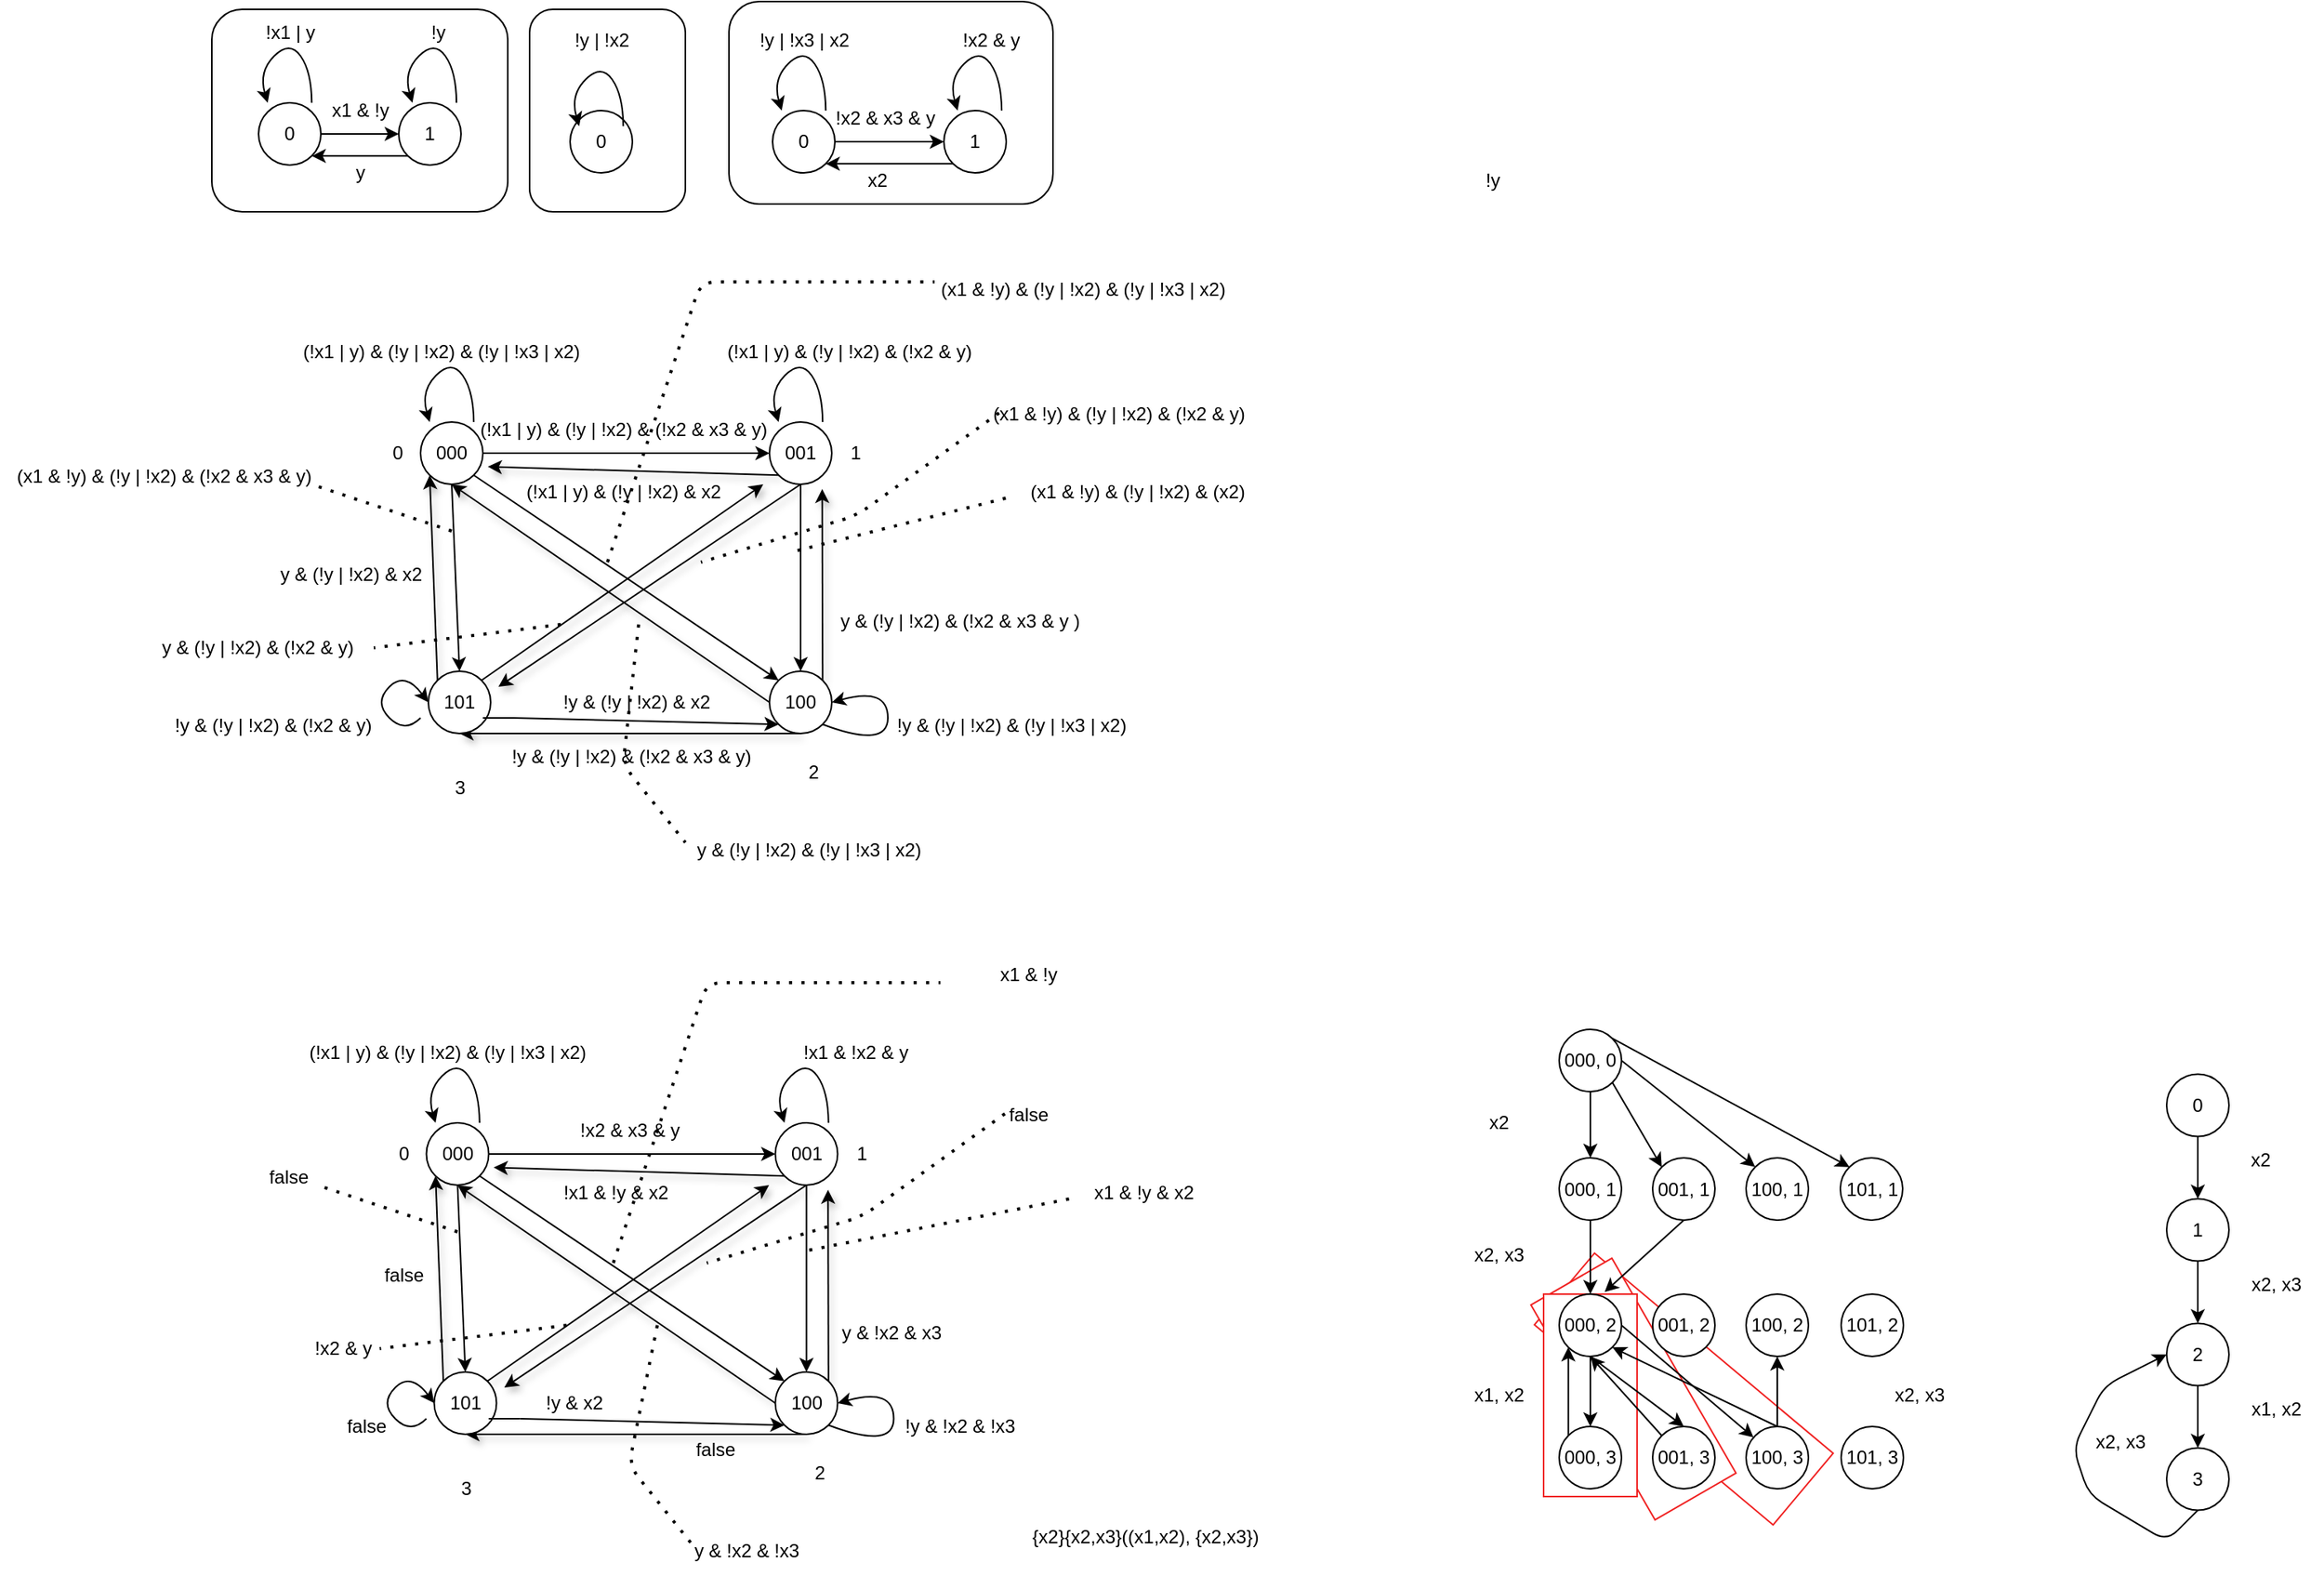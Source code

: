 <mxfile>
    <diagram id="3f5_-jADf0eMV4JessAh" name="Page-1">
        <mxGraphModel dx="1786" dy="692" grid="1" gridSize="10" guides="1" tooltips="1" connect="1" arrows="1" fold="1" page="1" pageScale="1" pageWidth="827" pageHeight="1169" math="0" shadow="0">
            <root>
                <mxCell id="0"/>
                <mxCell id="1" parent="0"/>
                <mxCell id="265" value="" style="rounded=0;whiteSpace=wrap;html=1;strokeColor=#F02222;rotation=-50;" vertex="1" parent="1">
                    <mxGeometry x="1059" y="820.95" width="60" height="200" as="geometry"/>
                </mxCell>
                <mxCell id="264" value="" style="rounded=0;whiteSpace=wrap;html=1;strokeColor=#F02222;rotation=-30;" vertex="1" parent="1">
                    <mxGeometry x="1026.67" y="841.29" width="60" height="159.33" as="geometry"/>
                </mxCell>
                <mxCell id="261" value="" style="rounded=0;whiteSpace=wrap;html=1;strokeColor=#F02222;" vertex="1" parent="1">
                    <mxGeometry x="999" y="860" width="60" height="130" as="geometry"/>
                </mxCell>
                <mxCell id="110" value="" style="rounded=1;whiteSpace=wrap;html=1;" parent="1" vertex="1">
                    <mxGeometry x="476" y="30" width="208" height="130" as="geometry"/>
                </mxCell>
                <mxCell id="109" value="" style="rounded=1;whiteSpace=wrap;html=1;" parent="1" vertex="1">
                    <mxGeometry x="348" y="35" width="100" height="130" as="geometry"/>
                </mxCell>
                <mxCell id="108" value="" style="rounded=1;whiteSpace=wrap;html=1;" parent="1" vertex="1">
                    <mxGeometry x="144" y="35" width="190" height="130" as="geometry"/>
                </mxCell>
                <mxCell id="2" value="0" style="ellipse;whiteSpace=wrap;html=1;aspect=fixed;" parent="1" vertex="1">
                    <mxGeometry x="174" y="95" width="40" height="40" as="geometry"/>
                </mxCell>
                <mxCell id="4" value="0" style="ellipse;whiteSpace=wrap;html=1;aspect=fixed;" parent="1" vertex="1">
                    <mxGeometry x="374" y="100" width="40" height="40" as="geometry"/>
                </mxCell>
                <mxCell id="7" value="!y | !x2" style="text;html=1;align=center;verticalAlign=middle;resizable=0;points=[];autosize=1;strokeColor=none;fillColor=none;" parent="1" vertex="1">
                    <mxGeometry x="364" y="40" width="60" height="30" as="geometry"/>
                </mxCell>
                <mxCell id="8" value="1" style="ellipse;whiteSpace=wrap;html=1;aspect=fixed;" parent="1" vertex="1">
                    <mxGeometry x="264" y="95" width="40" height="40" as="geometry"/>
                </mxCell>
                <mxCell id="10" value="" style="curved=1;endArrow=classic;html=1;entryX=0;entryY=0;entryDx=0;entryDy=0;exitX=1;exitY=0;exitDx=0;exitDy=0;" parent="1" edge="1">
                    <mxGeometry width="50" height="50" relative="1" as="geometry">
                        <mxPoint x="208.142" y="94.998" as="sourcePoint"/>
                        <mxPoint x="179.858" y="94.998" as="targetPoint"/>
                        <Array as="points">
                            <mxPoint x="208" y="75"/>
                            <mxPoint x="194" y="55"/>
                            <mxPoint x="174" y="75"/>
                        </Array>
                    </mxGeometry>
                </mxCell>
                <mxCell id="12" value="" style="endArrow=classic;html=1;exitX=1;exitY=0.5;exitDx=0;exitDy=0;entryX=0;entryY=0.5;entryDx=0;entryDy=0;" parent="1" source="2" target="8" edge="1">
                    <mxGeometry width="50" height="50" relative="1" as="geometry">
                        <mxPoint x="354" y="195" as="sourcePoint"/>
                        <mxPoint x="404" y="145" as="targetPoint"/>
                    </mxGeometry>
                </mxCell>
                <mxCell id="13" value="" style="endArrow=classic;html=1;exitX=0;exitY=1;exitDx=0;exitDy=0;entryX=1;entryY=1;entryDx=0;entryDy=0;" parent="1" source="8" target="2" edge="1">
                    <mxGeometry width="50" height="50" relative="1" as="geometry">
                        <mxPoint x="224" y="125" as="sourcePoint"/>
                        <mxPoint x="274" y="125" as="targetPoint"/>
                    </mxGeometry>
                </mxCell>
                <mxCell id="14" value="!x1 | y" style="text;html=1;align=center;verticalAlign=middle;resizable=0;points=[];autosize=1;strokeColor=none;fillColor=none;" parent="1" vertex="1">
                    <mxGeometry x="164" y="35" width="60" height="30" as="geometry"/>
                </mxCell>
                <mxCell id="15" value="!y" style="text;html=1;align=center;verticalAlign=middle;resizable=0;points=[];autosize=1;strokeColor=none;fillColor=none;" parent="1" vertex="1">
                    <mxGeometry x="274" y="35" width="30" height="30" as="geometry"/>
                </mxCell>
                <mxCell id="16" value="y" style="text;html=1;align=center;verticalAlign=middle;resizable=0;points=[];autosize=1;strokeColor=none;fillColor=none;" parent="1" vertex="1">
                    <mxGeometry x="224" y="125" width="30" height="30" as="geometry"/>
                </mxCell>
                <mxCell id="17" value="x1 &amp;amp; !y" style="text;html=1;align=center;verticalAlign=middle;resizable=0;points=[];autosize=1;strokeColor=none;fillColor=none;" parent="1" vertex="1">
                    <mxGeometry x="209" y="85" width="60" height="30" as="geometry"/>
                </mxCell>
                <mxCell id="29" value="0" style="ellipse;whiteSpace=wrap;html=1;aspect=fixed;" parent="1" vertex="1">
                    <mxGeometry x="504" y="100" width="40" height="40" as="geometry"/>
                </mxCell>
                <mxCell id="30" value="1" style="ellipse;whiteSpace=wrap;html=1;aspect=fixed;" parent="1" vertex="1">
                    <mxGeometry x="614" y="100" width="40" height="40" as="geometry"/>
                </mxCell>
                <mxCell id="33" value="" style="endArrow=classic;html=1;exitX=1;exitY=0.5;exitDx=0;exitDy=0;entryX=0;entryY=0.5;entryDx=0;entryDy=0;" parent="1" source="29" target="30" edge="1">
                    <mxGeometry width="50" height="50" relative="1" as="geometry">
                        <mxPoint x="704" y="200" as="sourcePoint"/>
                        <mxPoint x="754" y="150" as="targetPoint"/>
                    </mxGeometry>
                </mxCell>
                <mxCell id="34" value="" style="endArrow=classic;html=1;exitX=0;exitY=1;exitDx=0;exitDy=0;entryX=1;entryY=1;entryDx=0;entryDy=0;" parent="1" source="30" target="29" edge="1">
                    <mxGeometry width="50" height="50" relative="1" as="geometry">
                        <mxPoint x="574" y="130" as="sourcePoint"/>
                        <mxPoint x="624" y="130" as="targetPoint"/>
                    </mxGeometry>
                </mxCell>
                <mxCell id="35" value="!y | !x3 | x2" style="text;html=1;align=center;verticalAlign=middle;resizable=0;points=[];autosize=1;strokeColor=none;fillColor=none;" parent="1" vertex="1">
                    <mxGeometry x="484" y="40" width="80" height="30" as="geometry"/>
                </mxCell>
                <mxCell id="36" value="!x2 &amp;amp; y" style="text;html=1;align=center;verticalAlign=middle;resizable=0;points=[];autosize=1;strokeColor=none;fillColor=none;" parent="1" vertex="1">
                    <mxGeometry x="614" y="40" width="60" height="30" as="geometry"/>
                </mxCell>
                <mxCell id="37" value="x2" style="text;html=1;align=center;verticalAlign=middle;resizable=0;points=[];autosize=1;strokeColor=none;fillColor=none;" parent="1" vertex="1">
                    <mxGeometry x="551" y="130" width="40" height="30" as="geometry"/>
                </mxCell>
                <mxCell id="38" value="!x2 &amp;amp; x3 &amp;amp; y" style="text;html=1;align=center;verticalAlign=middle;resizable=0;points=[];autosize=1;strokeColor=none;fillColor=none;" parent="1" vertex="1">
                    <mxGeometry x="531" y="90" width="90" height="30" as="geometry"/>
                </mxCell>
                <mxCell id="57" style="edgeStyle=none;html=1;exitX=0.5;exitY=1;exitDx=0;exitDy=0;entryX=0.5;entryY=0;entryDx=0;entryDy=0;" parent="1" source="39" target="41" edge="1">
                    <mxGeometry relative="1" as="geometry"/>
                </mxCell>
                <mxCell id="58" style="edgeStyle=none;html=1;exitX=1;exitY=1;exitDx=0;exitDy=0;entryX=0;entryY=0;entryDx=0;entryDy=0;" parent="1" source="39" target="40" edge="1">
                    <mxGeometry relative="1" as="geometry"/>
                </mxCell>
                <mxCell id="39" value="000" style="ellipse;whiteSpace=wrap;html=1;aspect=fixed;" parent="1" vertex="1">
                    <mxGeometry x="278" y="300" width="40" height="40" as="geometry"/>
                </mxCell>
                <mxCell id="62" style="edgeStyle=none;html=1;exitX=0.5;exitY=1;exitDx=0;exitDy=0;entryX=0.5;entryY=1;entryDx=0;entryDy=0;shadow=1;" parent="1" source="40" target="41" edge="1">
                    <mxGeometry relative="1" as="geometry"/>
                </mxCell>
                <mxCell id="63" style="edgeStyle=none;html=1;exitX=1;exitY=0;exitDx=0;exitDy=0;entryX=0.846;entryY=1.074;entryDx=0;entryDy=0;entryPerimeter=0;shadow=1;" parent="1" source="40" target="42" edge="1">
                    <mxGeometry relative="1" as="geometry"/>
                </mxCell>
                <mxCell id="66" style="edgeStyle=none;html=1;exitX=0;exitY=0.5;exitDx=0;exitDy=0;entryX=0.5;entryY=1;entryDx=0;entryDy=0;shadow=1;" parent="1" source="40" target="39" edge="1">
                    <mxGeometry relative="1" as="geometry"/>
                </mxCell>
                <mxCell id="40" value="100" style="ellipse;whiteSpace=wrap;html=1;aspect=fixed;" parent="1" vertex="1">
                    <mxGeometry x="502" y="460" width="40" height="40" as="geometry"/>
                </mxCell>
                <mxCell id="60" style="edgeStyle=none;html=1;entryX=0;entryY=1;entryDx=0;entryDy=0;startArrow=none;" parent="1" target="40" edge="1">
                    <mxGeometry relative="1" as="geometry">
                        <mxPoint x="498" y="490" as="targetPoint"/>
                        <mxPoint x="338" y="490" as="sourcePoint"/>
                    </mxGeometry>
                </mxCell>
                <mxCell id="68" style="edgeStyle=none;html=1;exitX=0;exitY=0;exitDx=0;exitDy=0;entryX=0;entryY=1;entryDx=0;entryDy=0;shadow=1;" parent="1" source="41" target="39" edge="1">
                    <mxGeometry relative="1" as="geometry"/>
                </mxCell>
                <mxCell id="69" style="edgeStyle=none;html=1;exitX=1;exitY=0;exitDx=0;exitDy=0;shadow=1;" parent="1" source="41" edge="1">
                    <mxGeometry relative="1" as="geometry">
                        <mxPoint x="498" y="340" as="targetPoint"/>
                    </mxGeometry>
                </mxCell>
                <mxCell id="41" value="101" style="ellipse;whiteSpace=wrap;html=1;aspect=fixed;" parent="1" vertex="1">
                    <mxGeometry x="283" y="460" width="40" height="40" as="geometry"/>
                </mxCell>
                <mxCell id="59" style="edgeStyle=none;html=1;exitX=0.5;exitY=1;exitDx=0;exitDy=0;entryX=0.5;entryY=0;entryDx=0;entryDy=0;" parent="1" source="42" target="40" edge="1">
                    <mxGeometry relative="1" as="geometry"/>
                </mxCell>
                <mxCell id="65" style="edgeStyle=none;html=1;exitX=0;exitY=1;exitDx=0;exitDy=0;entryX=1.079;entryY=0.717;entryDx=0;entryDy=0;shadow=1;entryPerimeter=0;" parent="1" source="42" target="39" edge="1">
                    <mxGeometry relative="1" as="geometry"/>
                </mxCell>
                <mxCell id="70" style="edgeStyle=none;html=1;exitX=0.5;exitY=1;exitDx=0;exitDy=0;shadow=1;" parent="1" source="42" edge="1">
                    <mxGeometry relative="1" as="geometry">
                        <mxPoint x="328" y="470" as="targetPoint"/>
                    </mxGeometry>
                </mxCell>
                <mxCell id="42" value="001" style="ellipse;whiteSpace=wrap;html=1;aspect=fixed;" parent="1" vertex="1">
                    <mxGeometry x="502" y="300" width="40" height="40" as="geometry"/>
                </mxCell>
                <mxCell id="43" value="" style="endArrow=classic;html=1;entryX=0;entryY=0.5;entryDx=0;entryDy=0;" parent="1" target="42" edge="1">
                    <mxGeometry width="50" height="50" relative="1" as="geometry">
                        <mxPoint x="318" y="320" as="sourcePoint"/>
                        <mxPoint x="368" y="270" as="targetPoint"/>
                    </mxGeometry>
                </mxCell>
                <mxCell id="45" value="(!x1 | y) &amp;amp; (!y | !x2) &amp;amp; (!y | !x3 | x2)" style="text;html=1;align=center;verticalAlign=middle;resizable=0;points=[];autosize=1;strokeColor=none;fillColor=none;" parent="1" vertex="1">
                    <mxGeometry x="191" y="240" width="200" height="30" as="geometry"/>
                </mxCell>
                <mxCell id="48" value="" style="curved=1;endArrow=classic;html=1;entryX=1;entryY=0.5;entryDx=0;entryDy=0;exitX=1;exitY=1;exitDx=0;exitDy=0;" parent="1" source="40" target="40" edge="1">
                    <mxGeometry width="50" height="50" relative="1" as="geometry">
                        <mxPoint x="572.142" y="475.858" as="sourcePoint"/>
                        <mxPoint x="543.858" y="475.858" as="targetPoint"/>
                        <Array as="points">
                            <mxPoint x="578" y="510"/>
                            <mxPoint x="578" y="470"/>
                        </Array>
                    </mxGeometry>
                </mxCell>
                <mxCell id="49" value="(!x1 | y) &amp;amp; (!y | !x2) &amp;amp; (!x2 &amp;amp; x3 &amp;amp; y)" style="text;html=1;align=center;verticalAlign=middle;resizable=0;points=[];autosize=1;strokeColor=none;fillColor=none;" parent="1" vertex="1">
                    <mxGeometry x="303" y="290" width="210" height="30" as="geometry"/>
                </mxCell>
                <mxCell id="50" value="" style="curved=1;endArrow=classic;html=1;entryX=0;entryY=0;entryDx=0;entryDy=0;exitX=1;exitY=0;exitDx=0;exitDy=0;" parent="1" edge="1">
                    <mxGeometry width="50" height="50" relative="1" as="geometry">
                        <mxPoint x="301.072" y="94.998" as="sourcePoint"/>
                        <mxPoint x="272.788" y="94.998" as="targetPoint"/>
                        <Array as="points">
                            <mxPoint x="300.93" y="75"/>
                            <mxPoint x="286.93" y="55"/>
                            <mxPoint x="266.93" y="75"/>
                        </Array>
                    </mxGeometry>
                </mxCell>
                <mxCell id="51" value="" style="curved=1;endArrow=classic;html=1;entryX=0;entryY=0;entryDx=0;entryDy=0;exitX=1;exitY=0;exitDx=0;exitDy=0;" parent="1" edge="1">
                    <mxGeometry width="50" height="50" relative="1" as="geometry">
                        <mxPoint x="538.142" y="99.998" as="sourcePoint"/>
                        <mxPoint x="509.858" y="99.998" as="targetPoint"/>
                        <Array as="points">
                            <mxPoint x="538" y="80"/>
                            <mxPoint x="524" y="60"/>
                            <mxPoint x="504" y="80"/>
                        </Array>
                    </mxGeometry>
                </mxCell>
                <mxCell id="52" value="" style="curved=1;endArrow=classic;html=1;entryX=0;entryY=0;entryDx=0;entryDy=0;exitX=1;exitY=0;exitDx=0;exitDy=0;" parent="1" edge="1">
                    <mxGeometry width="50" height="50" relative="1" as="geometry">
                        <mxPoint x="651.072" y="99.998" as="sourcePoint"/>
                        <mxPoint x="622.788" y="99.998" as="targetPoint"/>
                        <Array as="points">
                            <mxPoint x="650.93" y="80"/>
                            <mxPoint x="636.93" y="60"/>
                            <mxPoint x="616.93" y="80"/>
                        </Array>
                    </mxGeometry>
                </mxCell>
                <mxCell id="53" value="" style="curved=1;endArrow=classic;html=1;entryX=0;entryY=0;entryDx=0;entryDy=0;exitX=1;exitY=0;exitDx=0;exitDy=0;" parent="1" edge="1">
                    <mxGeometry width="50" height="50" relative="1" as="geometry">
                        <mxPoint x="408.142" y="109.998" as="sourcePoint"/>
                        <mxPoint x="379.858" y="109.998" as="targetPoint"/>
                        <Array as="points">
                            <mxPoint x="408" y="90"/>
                            <mxPoint x="394" y="70"/>
                            <mxPoint x="374" y="90"/>
                        </Array>
                    </mxGeometry>
                </mxCell>
                <mxCell id="54" value="" style="curved=1;endArrow=classic;html=1;entryX=0;entryY=0;entryDx=0;entryDy=0;exitX=1;exitY=0;exitDx=0;exitDy=0;" parent="1" edge="1">
                    <mxGeometry width="50" height="50" relative="1" as="geometry">
                        <mxPoint x="312.142" y="299.998" as="sourcePoint"/>
                        <mxPoint x="283.858" y="299.998" as="targetPoint"/>
                        <Array as="points">
                            <mxPoint x="312" y="280"/>
                            <mxPoint x="298" y="260"/>
                            <mxPoint x="278" y="280"/>
                        </Array>
                    </mxGeometry>
                </mxCell>
                <mxCell id="55" value="" style="curved=1;endArrow=classic;html=1;entryX=0;entryY=0;entryDx=0;entryDy=0;exitX=1;exitY=0;exitDx=0;exitDy=0;" parent="1" edge="1">
                    <mxGeometry width="50" height="50" relative="1" as="geometry">
                        <mxPoint x="536.142" y="299.998" as="sourcePoint"/>
                        <mxPoint x="507.858" y="299.998" as="targetPoint"/>
                        <Array as="points">
                            <mxPoint x="536" y="280"/>
                            <mxPoint x="522" y="260"/>
                            <mxPoint x="502" y="280"/>
                        </Array>
                    </mxGeometry>
                </mxCell>
                <mxCell id="56" value="" style="curved=1;endArrow=classic;html=1;entryX=0;entryY=0.5;entryDx=0;entryDy=0;" parent="1" target="41" edge="1">
                    <mxGeometry width="50" height="50" relative="1" as="geometry">
                        <mxPoint x="278" y="490" as="sourcePoint"/>
                        <mxPoint x="232" y="470" as="targetPoint"/>
                        <Array as="points">
                            <mxPoint x="268" y="500"/>
                            <mxPoint x="248" y="480"/>
                            <mxPoint x="268" y="460"/>
                        </Array>
                    </mxGeometry>
                </mxCell>
                <mxCell id="242" style="edgeStyle=none;html=1;exitX=0.5;exitY=1;exitDx=0;exitDy=0;entryX=0.5;entryY=0;entryDx=0;entryDy=0;" edge="1" parent="1" source="82" target="241">
                    <mxGeometry relative="1" as="geometry"/>
                </mxCell>
                <mxCell id="82" value="000, 1" style="ellipse;whiteSpace=wrap;html=1;aspect=fixed;" parent="1" vertex="1">
                    <mxGeometry x="1009" y="772.5" width="40" height="40" as="geometry"/>
                </mxCell>
                <mxCell id="89" value="!y" style="text;html=1;align=center;verticalAlign=middle;resizable=0;points=[];autosize=1;strokeColor=none;fillColor=none;" parent="1" vertex="1">
                    <mxGeometry x="951" y="130" width="30" height="30" as="geometry"/>
                </mxCell>
                <mxCell id="95" value="x2" style="text;html=1;align=center;verticalAlign=middle;resizable=0;points=[];autosize=1;strokeColor=none;fillColor=none;" parent="1" vertex="1">
                    <mxGeometry x="950" y="735" width="40" height="30" as="geometry"/>
                </mxCell>
                <mxCell id="96" value="x2, x3" style="text;html=1;align=center;verticalAlign=middle;resizable=0;points=[];autosize=1;strokeColor=none;fillColor=none;" parent="1" vertex="1">
                    <mxGeometry x="940" y="820" width="60" height="30" as="geometry"/>
                </mxCell>
                <mxCell id="97" value="0" style="text;html=1;align=center;verticalAlign=middle;resizable=0;points=[];autosize=1;strokeColor=none;fillColor=none;" parent="1" vertex="1">
                    <mxGeometry x="248" y="305" width="30" height="30" as="geometry"/>
                </mxCell>
                <mxCell id="274" style="edgeStyle=none;html=1;exitX=0.5;exitY=1;exitDx=0;exitDy=0;entryX=0.5;entryY=0;entryDx=0;entryDy=0;" edge="1" parent="1" source="270" target="271">
                    <mxGeometry relative="1" as="geometry"/>
                </mxCell>
                <mxCell id="270" value="0" style="ellipse;whiteSpace=wrap;html=1;aspect=fixed;" vertex="1" parent="1">
                    <mxGeometry x="1399" y="718.75" width="40" height="40" as="geometry"/>
                </mxCell>
                <mxCell id="98" value="1" style="text;html=1;align=center;verticalAlign=middle;resizable=0;points=[];autosize=1;strokeColor=none;fillColor=none;" parent="1" vertex="1">
                    <mxGeometry x="542" y="305" width="30" height="30" as="geometry"/>
                </mxCell>
                <mxCell id="275" style="edgeStyle=none;html=1;exitX=0.5;exitY=1;exitDx=0;exitDy=0;entryX=0.5;entryY=0;entryDx=0;entryDy=0;" edge="1" parent="1" source="271" target="272">
                    <mxGeometry relative="1" as="geometry"/>
                </mxCell>
                <mxCell id="271" value="1" style="ellipse;whiteSpace=wrap;html=1;aspect=fixed;" vertex="1" parent="1">
                    <mxGeometry x="1399" y="798.75" width="40" height="40" as="geometry"/>
                </mxCell>
                <mxCell id="99" value="2" style="text;html=1;align=center;verticalAlign=middle;resizable=0;points=[];autosize=1;strokeColor=none;fillColor=none;" parent="1" vertex="1">
                    <mxGeometry x="515" y="510" width="30" height="30" as="geometry"/>
                </mxCell>
                <mxCell id="276" style="edgeStyle=none;html=1;exitX=0.5;exitY=1;exitDx=0;exitDy=0;entryX=0.5;entryY=0;entryDx=0;entryDy=0;" edge="1" parent="1" source="272" target="273">
                    <mxGeometry relative="1" as="geometry"/>
                </mxCell>
                <mxCell id="272" value="2" style="ellipse;whiteSpace=wrap;html=1;aspect=fixed;" vertex="1" parent="1">
                    <mxGeometry x="1399" y="878.75" width="40" height="40" as="geometry"/>
                </mxCell>
                <mxCell id="100" value="3" style="text;html=1;align=center;verticalAlign=middle;resizable=0;points=[];autosize=1;strokeColor=none;fillColor=none;" parent="1" vertex="1">
                    <mxGeometry x="288" y="520" width="30" height="30" as="geometry"/>
                </mxCell>
                <mxCell id="277" style="edgeStyle=none;html=1;exitX=0.5;exitY=1;exitDx=0;exitDy=0;entryX=0;entryY=0.5;entryDx=0;entryDy=0;" edge="1" parent="1" source="273" target="272">
                    <mxGeometry relative="1" as="geometry">
                        <Array as="points">
                            <mxPoint x="1399" y="1018.75"/>
                            <mxPoint x="1349" y="988.75"/>
                            <mxPoint x="1339" y="958.75"/>
                            <mxPoint x="1359" y="918.75"/>
                        </Array>
                    </mxGeometry>
                </mxCell>
                <mxCell id="273" value="3" style="ellipse;whiteSpace=wrap;html=1;aspect=fixed;" vertex="1" parent="1">
                    <mxGeometry x="1399" y="958.75" width="40" height="40" as="geometry"/>
                </mxCell>
                <mxCell id="278" value="x2" style="text;html=1;align=center;verticalAlign=middle;resizable=0;points=[];autosize=1;strokeColor=none;fillColor=none;" vertex="1" parent="1">
                    <mxGeometry x="1439" y="758.75" width="40" height="30" as="geometry"/>
                </mxCell>
                <mxCell id="112" value="(x1 &amp;amp; !y) &amp;amp; (!y | !x2) &amp;amp; (!y | !x3 | x2)" style="text;html=1;align=center;verticalAlign=middle;resizable=0;points=[];autosize=1;strokeColor=none;fillColor=none;" parent="1" vertex="1">
                    <mxGeometry x="598" y="200" width="210" height="30" as="geometry"/>
                </mxCell>
                <mxCell id="279" value="x2, x3" style="text;html=1;align=center;verticalAlign=middle;resizable=0;points=[];autosize=1;strokeColor=none;fillColor=none;" vertex="1" parent="1">
                    <mxGeometry x="1439" y="838.75" width="60" height="30" as="geometry"/>
                </mxCell>
                <mxCell id="115" value="" style="endArrow=none;dashed=1;html=1;dashPattern=1 3;strokeWidth=2;" parent="1" edge="1">
                    <mxGeometry width="50" height="50" relative="1" as="geometry">
                        <mxPoint x="398" y="390" as="sourcePoint"/>
                        <mxPoint x="608" y="210" as="targetPoint"/>
                        <Array as="points">
                            <mxPoint x="458" y="210"/>
                            <mxPoint x="548" y="210"/>
                        </Array>
                    </mxGeometry>
                </mxCell>
                <mxCell id="280" value="x1, x2" style="text;html=1;align=center;verticalAlign=middle;resizable=0;points=[];autosize=1;strokeColor=none;fillColor=none;" vertex="1" parent="1">
                    <mxGeometry x="1439" y="918.75" width="60" height="30" as="geometry"/>
                </mxCell>
                <mxCell id="117" value="(x1 &amp;amp; !y) &amp;amp; (!y | !x2) &amp;amp; (!x2 &amp;amp; x3 &amp;amp; y)" style="text;html=1;align=center;verticalAlign=middle;resizable=0;points=[];autosize=1;strokeColor=none;fillColor=none;" parent="1" vertex="1">
                    <mxGeometry x="8" y="320" width="210" height="30" as="geometry"/>
                </mxCell>
                <mxCell id="281" value="x2, x3" style="text;html=1;align=center;verticalAlign=middle;resizable=0;points=[];autosize=1;strokeColor=none;fillColor=none;" vertex="1" parent="1">
                    <mxGeometry x="1339" y="940" width="60" height="30" as="geometry"/>
                </mxCell>
                <mxCell id="118" value="" style="endArrow=none;dashed=1;html=1;dashPattern=1 3;strokeWidth=2;" parent="1" edge="1">
                    <mxGeometry width="50" height="50" relative="1" as="geometry">
                        <mxPoint x="298" y="370" as="sourcePoint"/>
                        <mxPoint x="208" y="340" as="targetPoint"/>
                    </mxGeometry>
                </mxCell>
                <mxCell id="121" value="(!x1 | y) &amp;amp; (!y | !x2) &amp;amp; (!x2 &amp;amp; y)" style="text;html=1;align=center;verticalAlign=middle;resizable=0;points=[];autosize=1;strokeColor=none;fillColor=none;" parent="1" vertex="1">
                    <mxGeometry x="463" y="240" width="180" height="30" as="geometry"/>
                </mxCell>
                <mxCell id="122" value="(!x1 | y) &amp;amp; (!y | !x2) &amp;amp; x2" style="text;html=1;align=center;verticalAlign=middle;resizable=0;points=[];autosize=1;strokeColor=none;fillColor=none;" parent="1" vertex="1">
                    <mxGeometry x="333" y="330" width="150" height="30" as="geometry"/>
                </mxCell>
                <mxCell id="123" value="(x1 &amp;amp; !y) &amp;amp; (!y | !x2) &amp;amp; (x2)" style="text;html=1;align=center;verticalAlign=middle;resizable=0;points=[];autosize=1;strokeColor=none;fillColor=none;" parent="1" vertex="1">
                    <mxGeometry x="658" y="330" width="160" height="30" as="geometry"/>
                </mxCell>
                <mxCell id="124" value="" style="endArrow=none;dashed=1;html=1;dashPattern=1 3;strokeWidth=2;exitX=-0.027;exitY=0.63;exitDx=0;exitDy=0;exitPerimeter=0;" parent="1" source="123" edge="1">
                    <mxGeometry width="50" height="50" relative="1" as="geometry">
                        <mxPoint x="610" y="412.5" as="sourcePoint"/>
                        <mxPoint x="520" y="382.5" as="targetPoint"/>
                    </mxGeometry>
                </mxCell>
                <mxCell id="125" value="(x1 &amp;amp; !y) &amp;amp; (!y | !x2) &amp;amp; (!x2 &amp;amp; y)" style="text;html=1;align=center;verticalAlign=middle;resizable=0;points=[];autosize=1;strokeColor=none;fillColor=none;" parent="1" vertex="1">
                    <mxGeometry x="630.5" y="280" width="190" height="30" as="geometry"/>
                </mxCell>
                <mxCell id="126" value="" style="endArrow=none;dashed=1;html=1;dashPattern=1 3;strokeWidth=2;exitX=-0.019;exitY=0.639;exitDx=0;exitDy=0;exitPerimeter=0;" parent="1" edge="1">
                    <mxGeometry width="50" height="50" relative="1" as="geometry">
                        <mxPoint x="649.39" y="294.17" as="sourcePoint"/>
                        <mxPoint x="458" y="390" as="targetPoint"/>
                        <Array as="points">
                            <mxPoint x="558" y="360"/>
                        </Array>
                    </mxGeometry>
                </mxCell>
                <mxCell id="127" value="!y &amp;amp; (!y | !x2) &amp;amp; (!y | !x3 | x2)" style="text;html=1;align=center;verticalAlign=middle;resizable=0;points=[];autosize=1;strokeColor=none;fillColor=none;" parent="1" vertex="1">
                    <mxGeometry x="572" y="480" width="170" height="30" as="geometry"/>
                </mxCell>
                <mxCell id="128" value="y &amp;amp; (!y | !x2) &amp;amp; (!x2 &amp;amp; x3 &amp;amp; y )" style="text;html=1;align=center;verticalAlign=middle;resizable=0;points=[];autosize=1;strokeColor=none;fillColor=none;" parent="1" vertex="1">
                    <mxGeometry x="534" y="412.5" width="180" height="30" as="geometry"/>
                </mxCell>
                <mxCell id="129" value="!y &amp;amp; (!y | !x2) &amp;amp; (!x2 &amp;amp; x3 &amp;amp; y)" style="text;html=1;align=center;verticalAlign=middle;resizable=0;points=[];autosize=1;strokeColor=none;fillColor=none;" parent="1" vertex="1">
                    <mxGeometry x="323" y="500" width="180" height="30" as="geometry"/>
                </mxCell>
                <mxCell id="130" value="y &amp;amp; (!y | !x2) &amp;amp; (!y | !x3 | x2)" style="text;html=1;align=center;verticalAlign=middle;resizable=0;points=[];autosize=1;strokeColor=none;fillColor=none;" parent="1" vertex="1">
                    <mxGeometry x="442" y="560" width="170" height="30" as="geometry"/>
                </mxCell>
                <mxCell id="131" value="" style="endArrow=none;dashed=1;html=1;dashPattern=1 3;strokeWidth=2;" parent="1" edge="1">
                    <mxGeometry width="50" height="50" relative="1" as="geometry">
                        <mxPoint x="418" y="430" as="sourcePoint"/>
                        <mxPoint x="448" y="570" as="targetPoint"/>
                        <Array as="points">
                            <mxPoint x="408" y="520"/>
                        </Array>
                    </mxGeometry>
                </mxCell>
                <mxCell id="132" value="!y &amp;amp; (!y | !x2) &amp;amp; (!x2 &amp;amp; y)" style="text;html=1;align=center;verticalAlign=middle;resizable=0;points=[];autosize=1;strokeColor=none;fillColor=none;" parent="1" vertex="1">
                    <mxGeometry x="108" y="480" width="150" height="30" as="geometry"/>
                </mxCell>
                <mxCell id="133" value="y &amp;amp; (!y | !x2) &amp;amp; x2" style="text;html=1;align=center;verticalAlign=middle;resizable=0;points=[];autosize=1;strokeColor=none;fillColor=none;" parent="1" vertex="1">
                    <mxGeometry x="178" y="382.5" width="110" height="30" as="geometry"/>
                </mxCell>
                <mxCell id="135" value="" style="edgeStyle=none;html=1;entryX=0;entryY=1;entryDx=0;entryDy=0;endArrow=none;" parent="1" edge="1">
                    <mxGeometry relative="1" as="geometry">
                        <mxPoint x="338" y="490" as="targetPoint"/>
                        <mxPoint x="318" y="490" as="sourcePoint"/>
                    </mxGeometry>
                </mxCell>
                <mxCell id="136" value="!y &amp;amp; (!y | !x2) &amp;amp; x2&amp;nbsp;" style="text;html=1;align=center;verticalAlign=middle;resizable=0;points=[];autosize=1;strokeColor=none;fillColor=none;" parent="1" vertex="1">
                    <mxGeometry x="358" y="465" width="120" height="30" as="geometry"/>
                </mxCell>
                <mxCell id="138" value="y &amp;amp; (!y | !x2) &amp;amp; (!x2 &amp;amp; y)" style="text;html=1;align=center;verticalAlign=middle;resizable=0;points=[];autosize=1;strokeColor=none;fillColor=none;" parent="1" vertex="1">
                    <mxGeometry x="98" y="430" width="150" height="30" as="geometry"/>
                </mxCell>
                <mxCell id="139" value="" style="endArrow=none;dashed=1;html=1;dashPattern=1 3;strokeWidth=2;" parent="1" edge="1">
                    <mxGeometry width="50" height="50" relative="1" as="geometry">
                        <mxPoint x="368" y="430" as="sourcePoint"/>
                        <mxPoint x="248" y="445" as="targetPoint"/>
                    </mxGeometry>
                </mxCell>
                <mxCell id="187" style="edgeStyle=none;html=1;exitX=0.5;exitY=1;exitDx=0;exitDy=0;entryX=0.5;entryY=0;entryDx=0;entryDy=0;" parent="1" source="189" target="197" edge="1">
                    <mxGeometry relative="1" as="geometry"/>
                </mxCell>
                <mxCell id="188" style="edgeStyle=none;html=1;exitX=1;exitY=1;exitDx=0;exitDy=0;entryX=0;entryY=0;entryDx=0;entryDy=0;" parent="1" source="189" target="193" edge="1">
                    <mxGeometry relative="1" as="geometry"/>
                </mxCell>
                <mxCell id="189" value="000" style="ellipse;whiteSpace=wrap;html=1;aspect=fixed;" parent="1" vertex="1">
                    <mxGeometry x="281.75" y="750" width="40" height="40" as="geometry"/>
                </mxCell>
                <mxCell id="190" style="edgeStyle=none;html=1;exitX=0.5;exitY=1;exitDx=0;exitDy=0;entryX=0.5;entryY=1;entryDx=0;entryDy=0;shadow=1;" parent="1" source="193" target="197" edge="1">
                    <mxGeometry relative="1" as="geometry"/>
                </mxCell>
                <mxCell id="191" style="edgeStyle=none;html=1;exitX=1;exitY=0;exitDx=0;exitDy=0;entryX=0.846;entryY=1.074;entryDx=0;entryDy=0;entryPerimeter=0;shadow=1;" parent="1" source="193" target="201" edge="1">
                    <mxGeometry relative="1" as="geometry"/>
                </mxCell>
                <mxCell id="192" style="edgeStyle=none;html=1;exitX=0;exitY=0.5;exitDx=0;exitDy=0;entryX=0.5;entryY=1;entryDx=0;entryDy=0;shadow=1;" parent="1" source="193" target="189" edge="1">
                    <mxGeometry relative="1" as="geometry"/>
                </mxCell>
                <mxCell id="193" value="100" style="ellipse;whiteSpace=wrap;html=1;aspect=fixed;" parent="1" vertex="1">
                    <mxGeometry x="505.75" y="910" width="40" height="40" as="geometry"/>
                </mxCell>
                <mxCell id="194" style="edgeStyle=none;html=1;entryX=0;entryY=1;entryDx=0;entryDy=0;startArrow=none;" parent="1" target="193" edge="1">
                    <mxGeometry relative="1" as="geometry">
                        <mxPoint x="501.75" y="940" as="targetPoint"/>
                        <mxPoint x="341.75" y="940" as="sourcePoint"/>
                    </mxGeometry>
                </mxCell>
                <mxCell id="195" style="edgeStyle=none;html=1;exitX=0;exitY=0;exitDx=0;exitDy=0;entryX=0;entryY=1;entryDx=0;entryDy=0;shadow=1;" parent="1" source="197" target="189" edge="1">
                    <mxGeometry relative="1" as="geometry"/>
                </mxCell>
                <mxCell id="196" style="edgeStyle=none;html=1;exitX=1;exitY=0;exitDx=0;exitDy=0;shadow=1;" parent="1" source="197" edge="1">
                    <mxGeometry relative="1" as="geometry">
                        <mxPoint x="501.75" y="790" as="targetPoint"/>
                    </mxGeometry>
                </mxCell>
                <mxCell id="197" value="101" style="ellipse;whiteSpace=wrap;html=1;aspect=fixed;" parent="1" vertex="1">
                    <mxGeometry x="286.75" y="910" width="40" height="40" as="geometry"/>
                </mxCell>
                <mxCell id="198" style="edgeStyle=none;html=1;exitX=0.5;exitY=1;exitDx=0;exitDy=0;entryX=0.5;entryY=0;entryDx=0;entryDy=0;" parent="1" source="201" target="193" edge="1">
                    <mxGeometry relative="1" as="geometry"/>
                </mxCell>
                <mxCell id="199" style="edgeStyle=none;html=1;exitX=0;exitY=1;exitDx=0;exitDy=0;entryX=1.079;entryY=0.717;entryDx=0;entryDy=0;shadow=1;entryPerimeter=0;" parent="1" source="201" target="189" edge="1">
                    <mxGeometry relative="1" as="geometry"/>
                </mxCell>
                <mxCell id="200" style="edgeStyle=none;html=1;exitX=0.5;exitY=1;exitDx=0;exitDy=0;shadow=1;" parent="1" source="201" edge="1">
                    <mxGeometry relative="1" as="geometry">
                        <mxPoint x="331.75" y="920" as="targetPoint"/>
                    </mxGeometry>
                </mxCell>
                <mxCell id="201" value="001" style="ellipse;whiteSpace=wrap;html=1;aspect=fixed;" parent="1" vertex="1">
                    <mxGeometry x="505.75" y="750" width="40" height="40" as="geometry"/>
                </mxCell>
                <mxCell id="202" value="" style="endArrow=classic;html=1;entryX=0;entryY=0.5;entryDx=0;entryDy=0;" parent="1" target="201" edge="1">
                    <mxGeometry width="50" height="50" relative="1" as="geometry">
                        <mxPoint x="321.75" y="770" as="sourcePoint"/>
                        <mxPoint x="371.75" y="720" as="targetPoint"/>
                    </mxGeometry>
                </mxCell>
                <mxCell id="203" value="(!x1 | y) &amp;amp; (!y | !x2) &amp;amp; (!y | !x3 | x2)" style="text;html=1;align=center;verticalAlign=middle;resizable=0;points=[];autosize=1;strokeColor=none;fillColor=none;" parent="1" vertex="1">
                    <mxGeometry x="194.75" y="690" width="200" height="30" as="geometry"/>
                </mxCell>
                <mxCell id="204" value="" style="curved=1;endArrow=classic;html=1;entryX=1;entryY=0.5;entryDx=0;entryDy=0;exitX=1;exitY=1;exitDx=0;exitDy=0;" parent="1" source="193" target="193" edge="1">
                    <mxGeometry width="50" height="50" relative="1" as="geometry">
                        <mxPoint x="575.892" y="925.858" as="sourcePoint"/>
                        <mxPoint x="547.608" y="925.858" as="targetPoint"/>
                        <Array as="points">
                            <mxPoint x="581.75" y="960"/>
                            <mxPoint x="581.75" y="920"/>
                        </Array>
                    </mxGeometry>
                </mxCell>
                <mxCell id="205" value="!x2 &amp;amp; x3 &amp;amp; y" style="text;html=1;align=center;verticalAlign=middle;resizable=0;points=[];autosize=1;strokeColor=none;fillColor=none;" parent="1" vertex="1">
                    <mxGeometry x="366.75" y="740" width="90" height="30" as="geometry"/>
                </mxCell>
                <mxCell id="206" value="" style="curved=1;endArrow=classic;html=1;entryX=0;entryY=0;entryDx=0;entryDy=0;exitX=1;exitY=0;exitDx=0;exitDy=0;" parent="1" edge="1">
                    <mxGeometry width="50" height="50" relative="1" as="geometry">
                        <mxPoint x="315.892" y="749.998" as="sourcePoint"/>
                        <mxPoint x="287.608" y="749.998" as="targetPoint"/>
                        <Array as="points">
                            <mxPoint x="315.75" y="730"/>
                            <mxPoint x="301.75" y="710"/>
                            <mxPoint x="281.75" y="730"/>
                        </Array>
                    </mxGeometry>
                </mxCell>
                <mxCell id="207" value="" style="curved=1;endArrow=classic;html=1;entryX=0;entryY=0;entryDx=0;entryDy=0;exitX=1;exitY=0;exitDx=0;exitDy=0;" parent="1" edge="1">
                    <mxGeometry width="50" height="50" relative="1" as="geometry">
                        <mxPoint x="539.892" y="749.998" as="sourcePoint"/>
                        <mxPoint x="511.608" y="749.998" as="targetPoint"/>
                        <Array as="points">
                            <mxPoint x="539.75" y="730"/>
                            <mxPoint x="525.75" y="710"/>
                            <mxPoint x="505.75" y="730"/>
                        </Array>
                    </mxGeometry>
                </mxCell>
                <mxCell id="208" value="" style="curved=1;endArrow=classic;html=1;entryX=0;entryY=0.5;entryDx=0;entryDy=0;" parent="1" target="197" edge="1">
                    <mxGeometry width="50" height="50" relative="1" as="geometry">
                        <mxPoint x="281.75" y="940" as="sourcePoint"/>
                        <mxPoint x="235.75" y="920" as="targetPoint"/>
                        <Array as="points">
                            <mxPoint x="271.75" y="950"/>
                            <mxPoint x="251.75" y="930"/>
                            <mxPoint x="271.75" y="910"/>
                        </Array>
                    </mxGeometry>
                </mxCell>
                <mxCell id="209" value="0" style="text;html=1;align=center;verticalAlign=middle;resizable=0;points=[];autosize=1;strokeColor=none;fillColor=none;" parent="1" vertex="1">
                    <mxGeometry x="251.75" y="755" width="30" height="30" as="geometry"/>
                </mxCell>
                <mxCell id="210" value="1" style="text;html=1;align=center;verticalAlign=middle;resizable=0;points=[];autosize=1;strokeColor=none;fillColor=none;" parent="1" vertex="1">
                    <mxGeometry x="545.75" y="755" width="30" height="30" as="geometry"/>
                </mxCell>
                <mxCell id="211" value="2" style="text;html=1;align=center;verticalAlign=middle;resizable=0;points=[];autosize=1;strokeColor=none;fillColor=none;" parent="1" vertex="1">
                    <mxGeometry x="518.75" y="960" width="30" height="30" as="geometry"/>
                </mxCell>
                <mxCell id="212" value="3" style="text;html=1;align=center;verticalAlign=middle;resizable=0;points=[];autosize=1;strokeColor=none;fillColor=none;" parent="1" vertex="1">
                    <mxGeometry x="291.75" y="970" width="30" height="30" as="geometry"/>
                </mxCell>
                <mxCell id="213" value="x1 &amp;amp; !y" style="text;html=1;align=center;verticalAlign=middle;resizable=0;points=[];autosize=1;strokeColor=none;fillColor=none;" parent="1" vertex="1">
                    <mxGeometry x="638" y="640" width="60" height="30" as="geometry"/>
                </mxCell>
                <mxCell id="214" value="" style="endArrow=none;dashed=1;html=1;dashPattern=1 3;strokeWidth=2;" parent="1" edge="1">
                    <mxGeometry width="50" height="50" relative="1" as="geometry">
                        <mxPoint x="401.75" y="840" as="sourcePoint"/>
                        <mxPoint x="611.75" y="660" as="targetPoint"/>
                        <Array as="points">
                            <mxPoint x="461.75" y="660"/>
                            <mxPoint x="551.75" y="660"/>
                        </Array>
                    </mxGeometry>
                </mxCell>
                <mxCell id="215" value="false" style="text;html=1;align=center;verticalAlign=middle;resizable=0;points=[];autosize=1;strokeColor=none;fillColor=none;" parent="1" vertex="1">
                    <mxGeometry x="168" y="770" width="50" height="30" as="geometry"/>
                </mxCell>
                <mxCell id="216" value="" style="endArrow=none;dashed=1;html=1;dashPattern=1 3;strokeWidth=2;" parent="1" edge="1">
                    <mxGeometry width="50" height="50" relative="1" as="geometry">
                        <mxPoint x="301.75" y="820" as="sourcePoint"/>
                        <mxPoint x="211.75" y="790" as="targetPoint"/>
                    </mxGeometry>
                </mxCell>
                <mxCell id="217" value="!x1 &amp;amp; !x2 &amp;amp; y" style="text;html=1;align=center;verticalAlign=middle;resizable=0;points=[];autosize=1;strokeColor=none;fillColor=none;" parent="1" vertex="1">
                    <mxGeometry x="511.75" y="690" width="90" height="30" as="geometry"/>
                </mxCell>
                <mxCell id="218" value="!x1 &amp;amp; !y &amp;amp; x2" style="text;html=1;align=center;verticalAlign=middle;resizable=0;points=[];autosize=1;strokeColor=none;fillColor=none;" parent="1" vertex="1">
                    <mxGeometry x="358" y="780" width="90" height="30" as="geometry"/>
                </mxCell>
                <mxCell id="219" value="x1 &amp;amp; !y &amp;amp; x2" style="text;html=1;align=center;verticalAlign=middle;resizable=0;points=[];autosize=1;strokeColor=none;fillColor=none;" parent="1" vertex="1">
                    <mxGeometry x="696.75" y="780" width="90" height="30" as="geometry"/>
                </mxCell>
                <mxCell id="220" value="" style="endArrow=none;dashed=1;html=1;dashPattern=1 3;strokeWidth=2;exitX=-0.027;exitY=0.63;exitDx=0;exitDy=0;exitPerimeter=0;" parent="1" source="219" edge="1">
                    <mxGeometry width="50" height="50" relative="1" as="geometry">
                        <mxPoint x="613.75" y="862.5" as="sourcePoint"/>
                        <mxPoint x="523.75" y="832.5" as="targetPoint"/>
                    </mxGeometry>
                </mxCell>
                <mxCell id="221" value="false" style="text;html=1;align=center;verticalAlign=middle;resizable=0;points=[];autosize=1;strokeColor=none;fillColor=none;" parent="1" vertex="1">
                    <mxGeometry x="643" y="730" width="50" height="30" as="geometry"/>
                </mxCell>
                <mxCell id="222" value="" style="endArrow=none;dashed=1;html=1;dashPattern=1 3;strokeWidth=2;exitX=-0.019;exitY=0.639;exitDx=0;exitDy=0;exitPerimeter=0;" parent="1" edge="1">
                    <mxGeometry width="50" height="50" relative="1" as="geometry">
                        <mxPoint x="653.14" y="744.17" as="sourcePoint"/>
                        <mxPoint x="461.75" y="840" as="targetPoint"/>
                        <Array as="points">
                            <mxPoint x="561.75" y="810"/>
                        </Array>
                    </mxGeometry>
                </mxCell>
                <mxCell id="223" value="!y &amp;amp; !x2 &amp;amp; !x3" style="text;html=1;align=center;verticalAlign=middle;resizable=0;points=[];autosize=1;strokeColor=none;fillColor=none;" parent="1" vertex="1">
                    <mxGeometry x="579" y="930" width="90" height="30" as="geometry"/>
                </mxCell>
                <mxCell id="224" value="y &amp;amp; !x2 &amp;amp; x3" style="text;html=1;align=center;verticalAlign=middle;resizable=0;points=[];autosize=1;strokeColor=none;fillColor=none;" parent="1" vertex="1">
                    <mxGeometry x="535" y="870" width="90" height="30" as="geometry"/>
                </mxCell>
                <mxCell id="225" value="false" style="text;html=1;align=center;verticalAlign=middle;resizable=0;points=[];autosize=1;strokeColor=none;fillColor=none;" parent="1" vertex="1">
                    <mxGeometry x="442" y="945" width="50" height="30" as="geometry"/>
                </mxCell>
                <mxCell id="226" value="y &amp;amp; !x2 &amp;amp; !x3" style="text;html=1;align=center;verticalAlign=middle;resizable=0;points=[];autosize=1;strokeColor=none;fillColor=none;" parent="1" vertex="1">
                    <mxGeometry x="442" y="1010" width="90" height="30" as="geometry"/>
                </mxCell>
                <mxCell id="227" value="" style="endArrow=none;dashed=1;html=1;dashPattern=1 3;strokeWidth=2;startArrow=none;" parent="1" edge="1">
                    <mxGeometry width="50" height="50" relative="1" as="geometry">
                        <mxPoint x="430" y="880" as="sourcePoint"/>
                        <mxPoint x="451.75" y="1020" as="targetPoint"/>
                        <Array as="points">
                            <mxPoint x="411.75" y="970"/>
                        </Array>
                    </mxGeometry>
                </mxCell>
                <mxCell id="228" value="false" style="text;html=1;align=center;verticalAlign=middle;resizable=0;points=[];autosize=1;strokeColor=none;fillColor=none;" parent="1" vertex="1">
                    <mxGeometry x="218" y="930" width="50" height="30" as="geometry"/>
                </mxCell>
                <mxCell id="229" value="false" style="text;html=1;align=center;verticalAlign=middle;resizable=0;points=[];autosize=1;strokeColor=none;fillColor=none;" parent="1" vertex="1">
                    <mxGeometry x="241.75" y="832.5" width="50" height="30" as="geometry"/>
                </mxCell>
                <mxCell id="230" value="" style="edgeStyle=none;html=1;entryX=0;entryY=1;entryDx=0;entryDy=0;endArrow=none;" parent="1" edge="1">
                    <mxGeometry relative="1" as="geometry">
                        <mxPoint x="341.75" y="940" as="targetPoint"/>
                        <mxPoint x="321.75" y="940" as="sourcePoint"/>
                    </mxGeometry>
                </mxCell>
                <mxCell id="232" value="!x2 &amp;amp; y" style="text;html=1;align=center;verticalAlign=middle;resizable=0;points=[];autosize=1;strokeColor=none;fillColor=none;" parent="1" vertex="1">
                    <mxGeometry x="198" y="880" width="60" height="30" as="geometry"/>
                </mxCell>
                <mxCell id="233" value="" style="endArrow=none;dashed=1;html=1;dashPattern=1 3;strokeWidth=2;" parent="1" edge="1">
                    <mxGeometry width="50" height="50" relative="1" as="geometry">
                        <mxPoint x="371.75" y="880" as="sourcePoint"/>
                        <mxPoint x="251.75" y="895" as="targetPoint"/>
                    </mxGeometry>
                </mxCell>
                <mxCell id="231" value="!y &amp;amp; x2&amp;nbsp;" style="text;html=1;align=center;verticalAlign=middle;resizable=0;points=[];autosize=1;strokeColor=none;fillColor=none;" parent="1" vertex="1">
                    <mxGeometry x="348" y="915" width="60" height="30" as="geometry"/>
                </mxCell>
                <mxCell id="235" value="{x2}{x2,x3}((x1,x2), {x2,x3})" style="text;html=1;align=center;verticalAlign=middle;resizable=0;points=[];autosize=1;strokeColor=none;fillColor=none;" vertex="1" parent="1">
                    <mxGeometry x="658" y="1000.62" width="170" height="30" as="geometry"/>
                </mxCell>
                <mxCell id="237" style="edgeStyle=none;html=1;entryX=0.5;entryY=0;entryDx=0;entryDy=0;" edge="1" parent="1" source="74" target="82">
                    <mxGeometry relative="1" as="geometry">
                        <mxPoint x="1029" y="760" as="targetPoint"/>
                    </mxGeometry>
                </mxCell>
                <mxCell id="244" style="edgeStyle=none;html=1;exitX=1;exitY=1;exitDx=0;exitDy=0;entryX=0;entryY=0;entryDx=0;entryDy=0;" edge="1" parent="1" source="74" target="238">
                    <mxGeometry relative="1" as="geometry"/>
                </mxCell>
                <mxCell id="283" style="edgeStyle=none;html=1;exitX=1;exitY=0.5;exitDx=0;exitDy=0;entryX=0;entryY=0;entryDx=0;entryDy=0;" edge="1" parent="1" source="74" target="239">
                    <mxGeometry relative="1" as="geometry"/>
                </mxCell>
                <mxCell id="284" style="edgeStyle=none;html=1;exitX=1;exitY=0;exitDx=0;exitDy=0;entryX=0;entryY=0;entryDx=0;entryDy=0;" edge="1" parent="1" source="74" target="240">
                    <mxGeometry relative="1" as="geometry"/>
                </mxCell>
                <mxCell id="74" value="000, 0" style="ellipse;whiteSpace=wrap;html=1;aspect=fixed;" parent="1" vertex="1">
                    <mxGeometry x="1009" y="690" width="40" height="40" as="geometry"/>
                </mxCell>
                <mxCell id="256" style="edgeStyle=none;html=1;exitX=0.5;exitY=1;exitDx=0;exitDy=0;entryX=0.729;entryY=-0.033;entryDx=0;entryDy=0;entryPerimeter=0;" edge="1" parent="1" source="238" target="241">
                    <mxGeometry relative="1" as="geometry"/>
                </mxCell>
                <mxCell id="238" value="001, 1" style="ellipse;whiteSpace=wrap;html=1;aspect=fixed;" vertex="1" parent="1">
                    <mxGeometry x="1069" y="772.5" width="40" height="40" as="geometry"/>
                </mxCell>
                <mxCell id="239" value="100, 1" style="ellipse;whiteSpace=wrap;html=1;aspect=fixed;" vertex="1" parent="1">
                    <mxGeometry x="1129" y="772.5" width="40" height="40" as="geometry"/>
                </mxCell>
                <mxCell id="240" value="101, 1" style="ellipse;whiteSpace=wrap;html=1;aspect=fixed;" vertex="1" parent="1">
                    <mxGeometry x="1189.5" y="772.5" width="40" height="40" as="geometry"/>
                </mxCell>
                <mxCell id="253" style="edgeStyle=none;html=1;exitX=0.5;exitY=1;exitDx=0;exitDy=0;entryX=0.5;entryY=0;entryDx=0;entryDy=0;" edge="1" parent="1" source="241" target="249">
                    <mxGeometry relative="1" as="geometry"/>
                </mxCell>
                <mxCell id="254" style="edgeStyle=none;html=1;exitX=0.5;exitY=1;exitDx=0;exitDy=0;" edge="1" parent="1" source="241" target="248">
                    <mxGeometry relative="1" as="geometry"/>
                </mxCell>
                <mxCell id="267" style="edgeStyle=none;html=1;exitX=1;exitY=0.5;exitDx=0;exitDy=0;" edge="1" parent="1" source="241" target="250">
                    <mxGeometry relative="1" as="geometry"/>
                </mxCell>
                <mxCell id="241" value="000, 2" style="ellipse;whiteSpace=wrap;html=1;aspect=fixed;" vertex="1" parent="1">
                    <mxGeometry x="1009" y="860" width="40" height="40" as="geometry"/>
                </mxCell>
                <mxCell id="243" value="001, 2" style="ellipse;whiteSpace=wrap;html=1;aspect=fixed;" vertex="1" parent="1">
                    <mxGeometry x="1069" y="860" width="40" height="40" as="geometry"/>
                </mxCell>
                <mxCell id="245" value="100, 2" style="ellipse;whiteSpace=wrap;html=1;aspect=fixed;" vertex="1" parent="1">
                    <mxGeometry x="1129" y="860" width="40" height="40" as="geometry"/>
                </mxCell>
                <mxCell id="246" value="101, 2" style="ellipse;whiteSpace=wrap;html=1;aspect=fixed;" vertex="1" parent="1">
                    <mxGeometry x="1190" y="860" width="40" height="40" as="geometry"/>
                </mxCell>
                <mxCell id="247" value="x1, x2" style="text;html=1;align=center;verticalAlign=middle;resizable=0;points=[];autosize=1;strokeColor=none;fillColor=none;" vertex="1" parent="1">
                    <mxGeometry x="940" y="910" width="60" height="30" as="geometry"/>
                </mxCell>
                <mxCell id="257" style="edgeStyle=none;html=1;exitX=0;exitY=0;exitDx=0;exitDy=0;entryX=0;entryY=1;entryDx=0;entryDy=0;" edge="1" parent="1" source="248" target="241">
                    <mxGeometry relative="1" as="geometry"/>
                </mxCell>
                <mxCell id="248" value="000, 3" style="ellipse;whiteSpace=wrap;html=1;aspect=fixed;" vertex="1" parent="1">
                    <mxGeometry x="1009" y="945" width="40" height="40" as="geometry"/>
                </mxCell>
                <mxCell id="263" style="edgeStyle=none;html=1;exitX=0;exitY=0;exitDx=0;exitDy=0;" edge="1" parent="1" source="249">
                    <mxGeometry relative="1" as="geometry">
                        <mxPoint x="1029" y="900" as="targetPoint"/>
                    </mxGeometry>
                </mxCell>
                <mxCell id="249" value="001, 3" style="ellipse;whiteSpace=wrap;html=1;aspect=fixed;" vertex="1" parent="1">
                    <mxGeometry x="1069" y="945" width="40" height="40" as="geometry"/>
                </mxCell>
                <mxCell id="259" style="edgeStyle=none;html=1;exitX=0.5;exitY=0;exitDx=0;exitDy=0;entryX=1;entryY=1;entryDx=0;entryDy=0;" edge="1" parent="1" source="250" target="241">
                    <mxGeometry relative="1" as="geometry"/>
                </mxCell>
                <mxCell id="260" style="edgeStyle=none;html=1;exitX=0.5;exitY=0;exitDx=0;exitDy=0;" edge="1" parent="1" source="250" target="245">
                    <mxGeometry relative="1" as="geometry"/>
                </mxCell>
                <mxCell id="250" value="100, 3" style="ellipse;whiteSpace=wrap;html=1;aspect=fixed;" vertex="1" parent="1">
                    <mxGeometry x="1129" y="945" width="40" height="40" as="geometry"/>
                </mxCell>
                <mxCell id="251" value="101, 3" style="ellipse;whiteSpace=wrap;html=1;aspect=fixed;" vertex="1" parent="1">
                    <mxGeometry x="1190" y="945" width="40" height="40" as="geometry"/>
                </mxCell>
                <mxCell id="252" value="x2, x3" style="text;html=1;align=center;verticalAlign=middle;resizable=0;points=[];autosize=1;strokeColor=none;fillColor=none;" vertex="1" parent="1">
                    <mxGeometry x="1210" y="910" width="60" height="30" as="geometry"/>
                </mxCell>
            </root>
        </mxGraphModel>
    </diagram>
</mxfile>